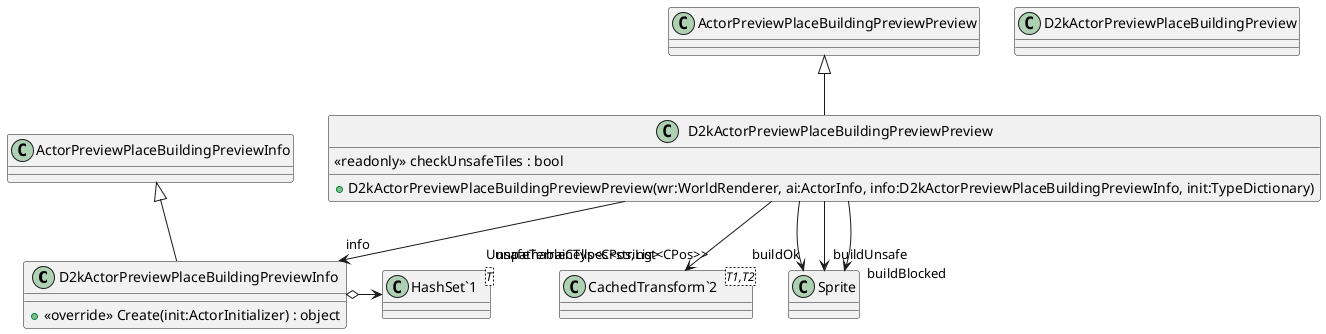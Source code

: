 @startuml
class D2kActorPreviewPlaceBuildingPreviewInfo {
    + <<override>> Create(init:ActorInitializer) : object
}
class D2kActorPreviewPlaceBuildingPreview {
}
class D2kActorPreviewPlaceBuildingPreviewPreview {
    <<readonly>> checkUnsafeTiles : bool
    + D2kActorPreviewPlaceBuildingPreviewPreview(wr:WorldRenderer, ai:ActorInfo, info:D2kActorPreviewPlaceBuildingPreviewInfo, init:TypeDictionary)
}
class "HashSet`1"<T> {
}
class "CachedTransform`2"<T1,T2> {
}
ActorPreviewPlaceBuildingPreviewInfo <|-- D2kActorPreviewPlaceBuildingPreviewInfo
D2kActorPreviewPlaceBuildingPreviewInfo o-> "UnsafeTerrainTypes<string>" "HashSet`1"
ActorPreviewPlaceBuildingPreviewPreview <|-- D2kActorPreviewPlaceBuildingPreviewPreview
D2kActorPreviewPlaceBuildingPreviewPreview --> "info" D2kActorPreviewPlaceBuildingPreviewInfo
D2kActorPreviewPlaceBuildingPreviewPreview --> "buildOk" Sprite
D2kActorPreviewPlaceBuildingPreviewPreview --> "buildUnsafe" Sprite
D2kActorPreviewPlaceBuildingPreviewPreview --> "buildBlocked" Sprite
D2kActorPreviewPlaceBuildingPreviewPreview --> "unpathableCells<CPos,List<CPos>>" "CachedTransform`2"
@enduml
